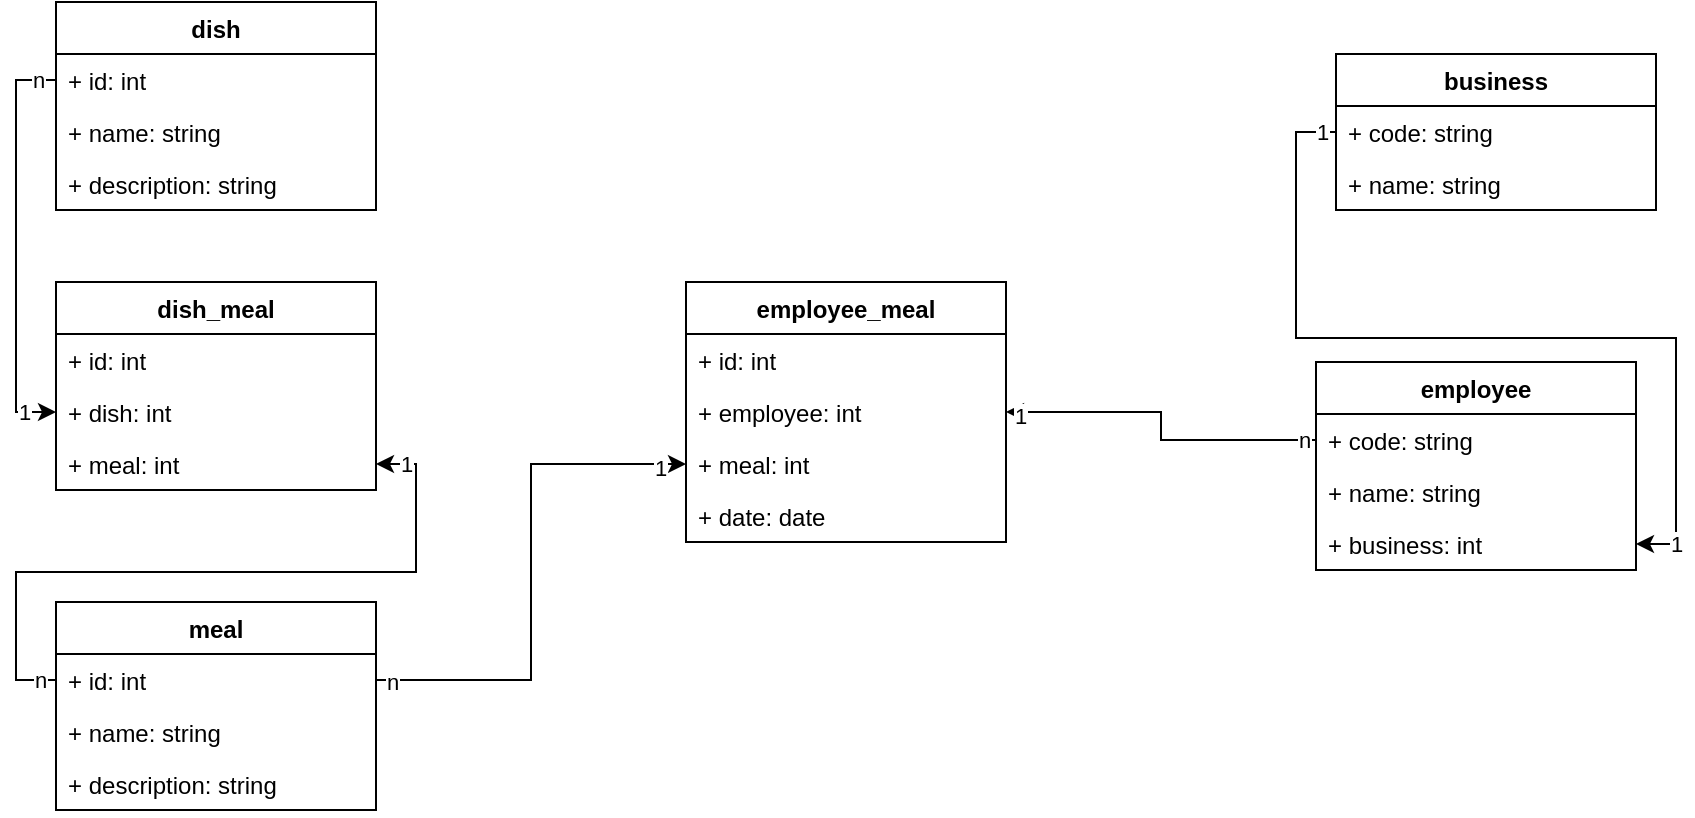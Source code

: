 <mxfile version="15.5.4" type="embed"><diagram id="7QVVus3U611F7QQYeTL1" name="Page-1"><mxGraphModel dx="547" dy="455" grid="1" gridSize="10" guides="1" tooltips="1" connect="1" arrows="1" fold="1" page="1" pageScale="1" pageWidth="850" pageHeight="1100" math="0" shadow="0"><root><mxCell id="0"/><mxCell id="1" parent="0"/><mxCell id="2" value="business" style="swimlane;fontStyle=1;align=center;verticalAlign=top;childLayout=stackLayout;horizontal=1;startSize=26;horizontalStack=0;resizeParent=1;resizeParentMax=0;resizeLast=0;collapsible=1;marginBottom=0;" parent="1" vertex="1"><mxGeometry x="670" y="46" width="160" height="78" as="geometry"/></mxCell><mxCell id="3" value="+ code: string" style="text;strokeColor=none;fillColor=none;align=left;verticalAlign=top;spacingLeft=4;spacingRight=4;overflow=hidden;rotatable=0;points=[[0,0.5],[1,0.5]];portConstraint=eastwest;" parent="2" vertex="1"><mxGeometry y="26" width="160" height="26" as="geometry"/></mxCell><mxCell id="6" value="+ name: string" style="text;strokeColor=none;fillColor=none;align=left;verticalAlign=top;spacingLeft=4;spacingRight=4;overflow=hidden;rotatable=0;points=[[0,0.5],[1,0.5]];portConstraint=eastwest;" parent="2" vertex="1"><mxGeometry y="52" width="160" height="26" as="geometry"/></mxCell><mxCell id="7" value="employee" style="swimlane;fontStyle=1;align=center;verticalAlign=top;childLayout=stackLayout;horizontal=1;startSize=26;horizontalStack=0;resizeParent=1;resizeParentMax=0;resizeLast=0;collapsible=1;marginBottom=0;" parent="1" vertex="1"><mxGeometry x="660" y="200" width="160" height="104" as="geometry"/></mxCell><mxCell id="8" value="+ code: string" style="text;strokeColor=none;fillColor=none;align=left;verticalAlign=top;spacingLeft=4;spacingRight=4;overflow=hidden;rotatable=0;points=[[0,0.5],[1,0.5]];portConstraint=eastwest;" parent="7" vertex="1"><mxGeometry y="26" width="160" height="26" as="geometry"/></mxCell><mxCell id="9" value="+ name: string" style="text;strokeColor=none;fillColor=none;align=left;verticalAlign=top;spacingLeft=4;spacingRight=4;overflow=hidden;rotatable=0;points=[[0,0.5],[1,0.5]];portConstraint=eastwest;" parent="7" vertex="1"><mxGeometry y="52" width="160" height="26" as="geometry"/></mxCell><mxCell id="12" value="+ business: int" style="text;strokeColor=none;fillColor=none;align=left;verticalAlign=top;spacingLeft=4;spacingRight=4;overflow=hidden;rotatable=0;points=[[0,0.5],[1,0.5]];portConstraint=eastwest;" parent="7" vertex="1"><mxGeometry y="78" width="160" height="26" as="geometry"/></mxCell><mxCell id="13" value="dish" style="swimlane;fontStyle=1;align=center;verticalAlign=top;childLayout=stackLayout;horizontal=1;startSize=26;horizontalStack=0;resizeParent=1;resizeParentMax=0;resizeLast=0;collapsible=1;marginBottom=0;" parent="1" vertex="1"><mxGeometry x="30" y="20" width="160" height="104" as="geometry"/></mxCell><mxCell id="14" value="+ id: int" style="text;strokeColor=none;fillColor=none;align=left;verticalAlign=top;spacingLeft=4;spacingRight=4;overflow=hidden;rotatable=0;points=[[0,0.5],[1,0.5]];portConstraint=eastwest;" parent="13" vertex="1"><mxGeometry y="26" width="160" height="26" as="geometry"/></mxCell><mxCell id="15" value="+ name: string" style="text;strokeColor=none;fillColor=none;align=left;verticalAlign=top;spacingLeft=4;spacingRight=4;overflow=hidden;rotatable=0;points=[[0,0.5],[1,0.5]];portConstraint=eastwest;" parent="13" vertex="1"><mxGeometry y="52" width="160" height="26" as="geometry"/></mxCell><mxCell id="16" value="+ description: string" style="text;strokeColor=none;fillColor=none;align=left;verticalAlign=top;spacingLeft=4;spacingRight=4;overflow=hidden;rotatable=0;points=[[0,0.5],[1,0.5]];portConstraint=eastwest;" parent="13" vertex="1"><mxGeometry y="78" width="160" height="26" as="geometry"/></mxCell><mxCell id="19" value="meal" style="swimlane;fontStyle=1;align=center;verticalAlign=top;childLayout=stackLayout;horizontal=1;startSize=26;horizontalStack=0;resizeParent=1;resizeParentMax=0;resizeLast=0;collapsible=1;marginBottom=0;" parent="1" vertex="1"><mxGeometry x="30" y="320" width="160" height="104" as="geometry"/></mxCell><mxCell id="20" value="+ id: int" style="text;strokeColor=none;fillColor=none;align=left;verticalAlign=top;spacingLeft=4;spacingRight=4;overflow=hidden;rotatable=0;points=[[0,0.5],[1,0.5]];portConstraint=eastwest;" parent="19" vertex="1"><mxGeometry y="26" width="160" height="26" as="geometry"/></mxCell><mxCell id="21" value="+ name: string" style="text;strokeColor=none;fillColor=none;align=left;verticalAlign=top;spacingLeft=4;spacingRight=4;overflow=hidden;rotatable=0;points=[[0,0.5],[1,0.5]];portConstraint=eastwest;" parent="19" vertex="1"><mxGeometry y="52" width="160" height="26" as="geometry"/></mxCell><mxCell id="22" value="+ description: string" style="text;strokeColor=none;fillColor=none;align=left;verticalAlign=top;spacingLeft=4;spacingRight=4;overflow=hidden;rotatable=0;points=[[0,0.5],[1,0.5]];portConstraint=eastwest;" parent="19" vertex="1"><mxGeometry y="78" width="160" height="26" as="geometry"/></mxCell><mxCell id="37" value="employee_meal" style="swimlane;fontStyle=1;align=center;verticalAlign=top;childLayout=stackLayout;horizontal=1;startSize=26;horizontalStack=0;resizeParent=1;resizeParentMax=0;resizeLast=0;collapsible=1;marginBottom=0;" parent="1" vertex="1"><mxGeometry x="345" y="160" width="160" height="130" as="geometry"/></mxCell><mxCell id="38" value="+ id: int" style="text;strokeColor=none;fillColor=none;align=left;verticalAlign=top;spacingLeft=4;spacingRight=4;overflow=hidden;rotatable=0;points=[[0,0.5],[1,0.5]];portConstraint=eastwest;" parent="37" vertex="1"><mxGeometry y="26" width="160" height="26" as="geometry"/></mxCell><mxCell id="39" value="+ employee: int" style="text;strokeColor=none;fillColor=none;align=left;verticalAlign=top;spacingLeft=4;spacingRight=4;overflow=hidden;rotatable=0;points=[[0,0.5],[1,0.5]];portConstraint=eastwest;" parent="37" vertex="1"><mxGeometry y="52" width="160" height="26" as="geometry"/></mxCell><mxCell id="40" value="+ meal: int" style="text;strokeColor=none;fillColor=none;align=left;verticalAlign=top;spacingLeft=4;spacingRight=4;overflow=hidden;rotatable=0;points=[[0,0.5],[1,0.5]];portConstraint=eastwest;" parent="37" vertex="1"><mxGeometry y="78" width="160" height="26" as="geometry"/></mxCell><mxCell id="43" value="+ date: date" style="text;strokeColor=none;fillColor=none;align=left;verticalAlign=top;spacingLeft=4;spacingRight=4;overflow=hidden;rotatable=0;points=[[0,0.5],[1,0.5]];portConstraint=eastwest;" parent="37" vertex="1"><mxGeometry y="104" width="160" height="26" as="geometry"/></mxCell><mxCell id="71" style="edgeStyle=orthogonalEdgeStyle;rounded=0;orthogonalLoop=1;jettySize=auto;html=1;" parent="1" source="3" target="12" edge="1"><mxGeometry relative="1" as="geometry"/></mxCell><mxCell id="80" value="1" style="edgeLabel;html=1;align=center;verticalAlign=middle;resizable=0;points=[];" parent="71" vertex="1" connectable="0"><mxGeometry x="0.907" relative="1" as="geometry"><mxPoint as="offset"/></mxGeometry></mxCell><mxCell id="84" value="1" style="edgeLabel;html=1;align=center;verticalAlign=middle;resizable=0;points=[];" parent="71" vertex="1" connectable="0"><mxGeometry x="-0.965" relative="1" as="geometry"><mxPoint as="offset"/></mxGeometry></mxCell><mxCell id="74" style="edgeStyle=orthogonalEdgeStyle;rounded=0;orthogonalLoop=1;jettySize=auto;html=1;" parent="1" source="20" target="40" edge="1"><mxGeometry relative="1" as="geometry"/></mxCell><mxCell id="76" value="n" style="edgeLabel;html=1;align=center;verticalAlign=middle;resizable=0;points=[];" parent="74" vertex="1" connectable="0"><mxGeometry x="-0.939" y="-1" relative="1" as="geometry"><mxPoint as="offset"/></mxGeometry></mxCell><mxCell id="79" value="1" style="edgeLabel;html=1;align=center;verticalAlign=middle;resizable=0;points=[];" parent="74" vertex="1" connectable="0"><mxGeometry x="0.903" y="-2" relative="1" as="geometry"><mxPoint as="offset"/></mxGeometry></mxCell><mxCell id="75" style="edgeStyle=orthogonalEdgeStyle;rounded=0;orthogonalLoop=1;jettySize=auto;html=1;" parent="1" source="8" target="39" edge="1"><mxGeometry relative="1" as="geometry"/></mxCell><mxCell id="77" value="n" style="edgeLabel;html=1;align=center;verticalAlign=middle;resizable=0;points=[];" parent="75" vertex="1" connectable="0"><mxGeometry x="-0.929" relative="1" as="geometry"><mxPoint as="offset"/></mxGeometry></mxCell><mxCell id="78" value="1" style="edgeLabel;html=1;align=center;verticalAlign=middle;resizable=0;points=[];" parent="75" vertex="1" connectable="0"><mxGeometry x="0.915" y="2" relative="1" as="geometry"><mxPoint as="offset"/></mxGeometry></mxCell><mxCell id="89" value="dish_meal" style="swimlane;fontStyle=1;align=center;verticalAlign=top;childLayout=stackLayout;horizontal=1;startSize=26;horizontalStack=0;resizeParent=1;resizeParentMax=0;resizeLast=0;collapsible=1;marginBottom=0;" parent="1" vertex="1"><mxGeometry x="30" y="160" width="160" height="104" as="geometry"/></mxCell><mxCell id="90" value="+ id: int" style="text;strokeColor=none;fillColor=none;align=left;verticalAlign=top;spacingLeft=4;spacingRight=4;overflow=hidden;rotatable=0;points=[[0,0.5],[1,0.5]];portConstraint=eastwest;" parent="89" vertex="1"><mxGeometry y="26" width="160" height="26" as="geometry"/></mxCell><mxCell id="91" value="+ dish: int" style="text;strokeColor=none;fillColor=none;align=left;verticalAlign=top;spacingLeft=4;spacingRight=4;overflow=hidden;rotatable=0;points=[[0,0.5],[1,0.5]];portConstraint=eastwest;" parent="89" vertex="1"><mxGeometry y="52" width="160" height="26" as="geometry"/></mxCell><mxCell id="92" value="+ meal: int" style="text;strokeColor=none;fillColor=none;align=left;verticalAlign=top;spacingLeft=4;spacingRight=4;overflow=hidden;rotatable=0;points=[[0,0.5],[1,0.5]];portConstraint=eastwest;" parent="89" vertex="1"><mxGeometry y="78" width="160" height="26" as="geometry"/></mxCell><mxCell id="93" style="edgeStyle=orthogonalEdgeStyle;rounded=0;orthogonalLoop=1;jettySize=auto;html=1;entryX=0;entryY=0.5;entryDx=0;entryDy=0;" parent="1" source="14" target="91" edge="1"><mxGeometry relative="1" as="geometry"/></mxCell><mxCell id="97" value="n" style="edgeLabel;html=1;align=center;verticalAlign=middle;resizable=0;points=[];" parent="93" vertex="1" connectable="0"><mxGeometry x="-0.913" relative="1" as="geometry"><mxPoint as="offset"/></mxGeometry></mxCell><mxCell id="98" value="1" style="edgeLabel;html=1;align=center;verticalAlign=middle;resizable=0;points=[];" parent="93" vertex="1" connectable="0"><mxGeometry x="0.841" relative="1" as="geometry"><mxPoint as="offset"/></mxGeometry></mxCell><mxCell id="95" style="edgeStyle=orthogonalEdgeStyle;rounded=0;orthogonalLoop=1;jettySize=auto;html=1;" parent="1" source="20" target="92" edge="1"><mxGeometry relative="1" as="geometry"/></mxCell><mxCell id="99" value="1" style="edgeLabel;html=1;align=center;verticalAlign=middle;resizable=0;points=[];" parent="95" vertex="1" connectable="0"><mxGeometry x="0.917" relative="1" as="geometry"><mxPoint as="offset"/></mxGeometry></mxCell><mxCell id="100" value="n" style="edgeLabel;html=1;align=center;verticalAlign=middle;resizable=0;points=[];" parent="95" vertex="1" connectable="0"><mxGeometry x="-0.954" relative="1" as="geometry"><mxPoint as="offset"/></mxGeometry></mxCell></root></mxGraphModel></diagram></mxfile>